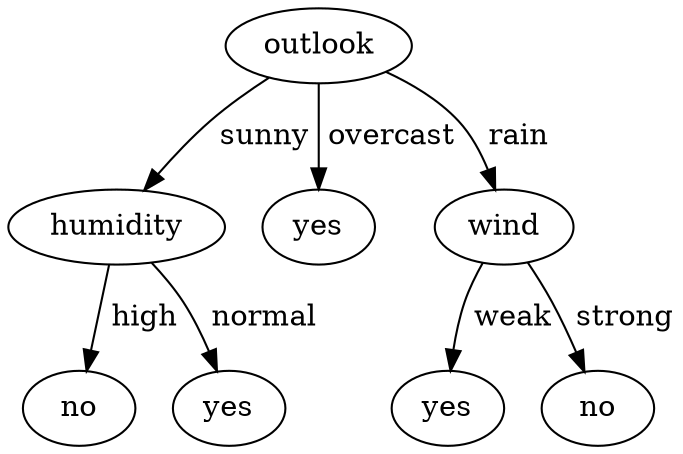 digraph DecisionTree {
graph [ordering="out"];
  0 [label="outlook"];
  0 -> 1 [label=" sunny"];
  1 [label="humidity"];
  1 -> 2 [label=" high"];
  2 [label="no"];
  1 -> 3 [label=" normal"];
  3 [label="yes"];
  0 -> 4 [label=" overcast"];
  4 [label="yes"];
  0 -> 5 [label=" rain"];
  5 [label="wind"];
  5 -> 6 [label=" weak"];
  6 [label="yes"];
  5 -> 7 [label=" strong"];
  7 [label="no"];
}
